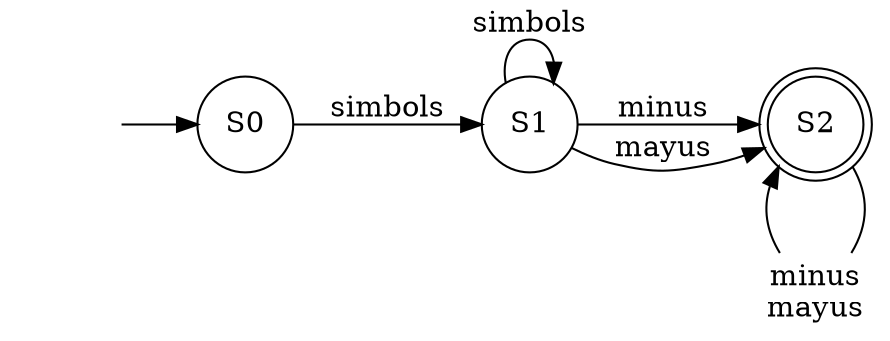 digraph G{
rankdir=LR
S0[shape=circle label="S0"];
S1[shape=circle label="S1"];
T0[shape=none label=<minus<br/>mayus<br/>>];
S2[shape=doublecircle label="S2"];
Inicio[shape=none label=" "]

Inicio->S0;
S0->S1[label="simbols"];
S1->S2[label="minus"];
S1->S2[label="mayus"];
S1->S1[label="simbols"];
S2->T0[dir=none];
T0->S2;
{rank=same; T0, S2}

}
